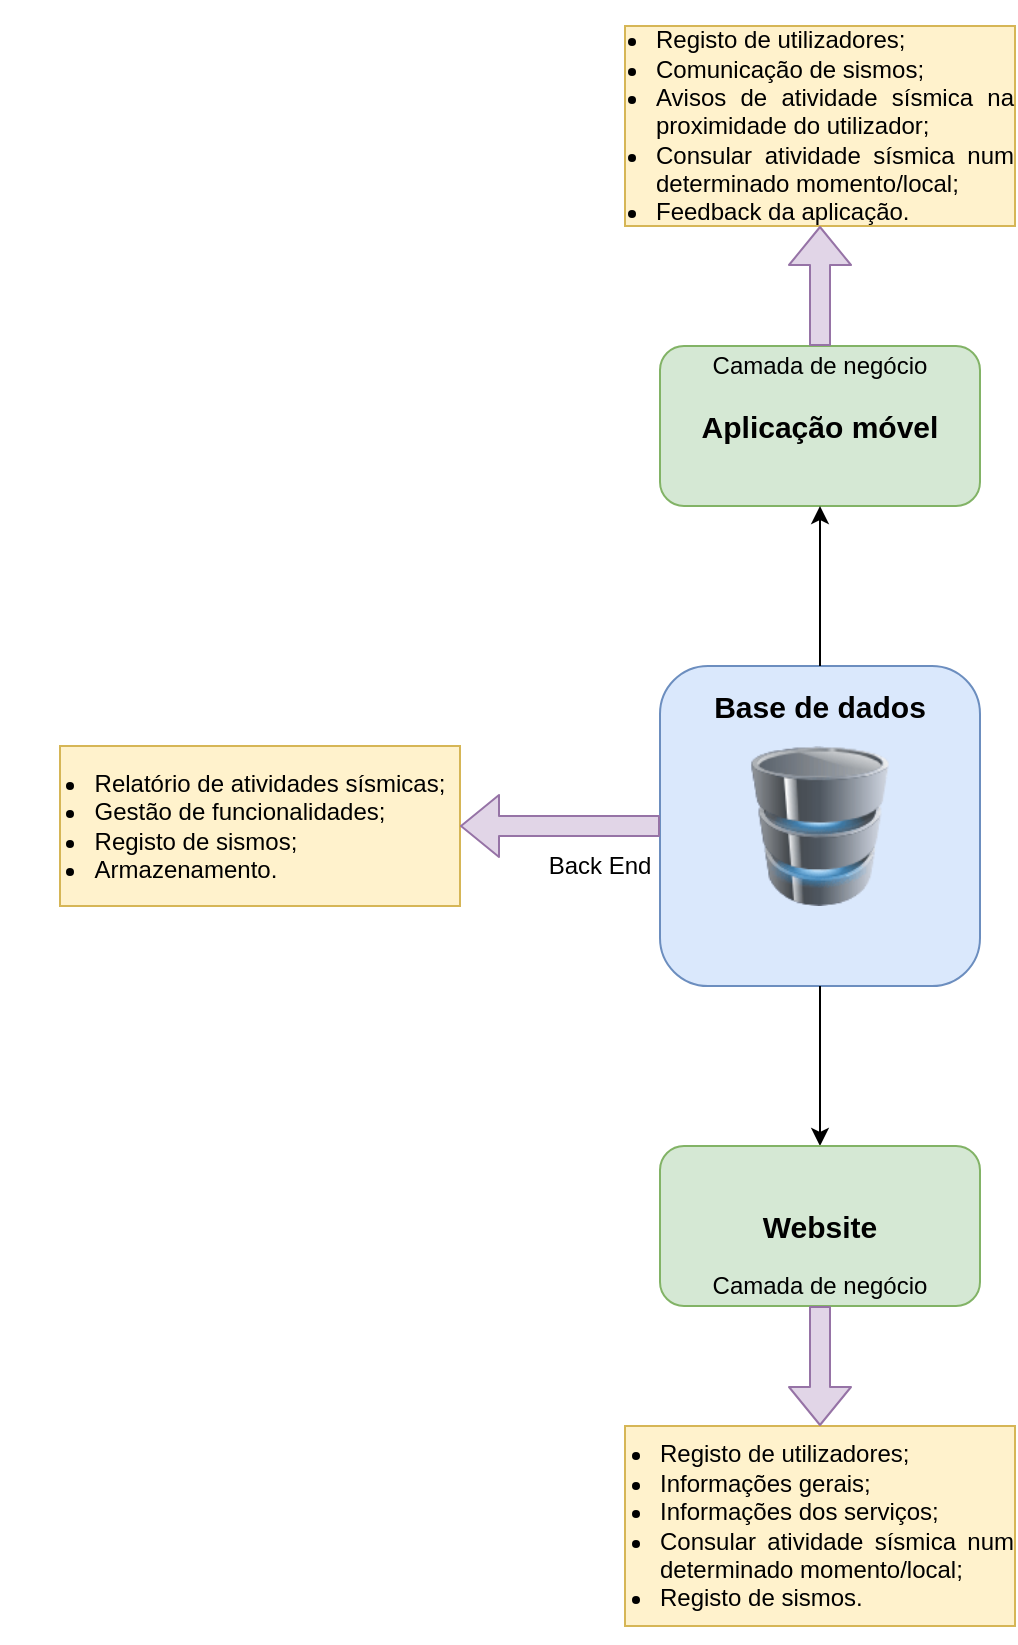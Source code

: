 <mxfile version="14.4.9" type="device"><diagram id="-Ntt-RvxtGZhAMmdFSjO" name="Page-1"><mxGraphModel dx="1580" dy="1247" grid="0" gridSize="10" guides="1" tooltips="1" connect="1" arrows="1" fold="1" page="0" pageScale="1" pageWidth="1169" pageHeight="1654" math="0" shadow="0"><root><mxCell id="0"/><mxCell id="1" parent="0"/><mxCell id="A8ab-K-qpubEIZyAV6hm-2" value="" style="rounded=1;whiteSpace=wrap;html=1;direction=south;fillColor=#dae8fc;strokeColor=#6c8ebf;" parent="1" vertex="1"><mxGeometry x="360" y="320" width="160" height="160" as="geometry"/></mxCell><mxCell id="A8ab-K-qpubEIZyAV6hm-3" value="" style="rounded=1;whiteSpace=wrap;html=1;direction=south;fillColor=#d5e8d4;strokeColor=#82b366;" parent="1" vertex="1"><mxGeometry x="360" y="160" width="160" height="80" as="geometry"/></mxCell><mxCell id="A8ab-K-qpubEIZyAV6hm-5" value="" style="image;html=1;image=img/lib/clip_art/computers/Database_128x128.png" parent="1" vertex="1"><mxGeometry x="400" y="360" width="80" height="80" as="geometry"/></mxCell><mxCell id="A8ab-K-qpubEIZyAV6hm-12" value="&lt;span style=&quot;font-size: 15px&quot;&gt;&lt;b&gt;Aplicação móvel&lt;/b&gt;&lt;/span&gt;" style="text;html=1;strokeColor=none;fillColor=none;align=center;verticalAlign=middle;whiteSpace=wrap;rounded=0;" parent="1" vertex="1"><mxGeometry x="376.25" y="180" width="127.5" height="40" as="geometry"/></mxCell><mxCell id="A8ab-K-qpubEIZyAV6hm-39" value="" style="rounded=0;whiteSpace=wrap;html=1;fillColor=#fff2cc;strokeColor=#d6b656;" parent="1" vertex="1"><mxGeometry x="342.5" y="700" width="195" height="100" as="geometry"/></mxCell><mxCell id="A8ab-K-qpubEIZyAV6hm-40" value="" style="rounded=0;whiteSpace=wrap;html=1;fillColor=#fff2cc;strokeColor=#d6b656;" parent="1" vertex="1"><mxGeometry x="342.5" width="195" height="100" as="geometry"/></mxCell><mxCell id="A8ab-K-qpubEIZyAV6hm-42" value="" style="endArrow=classic;html=1;exitX=1;exitY=0.5;exitDx=0;exitDy=0;" parent="1" source="A8ab-K-qpubEIZyAV6hm-2" target="A8ab-K-qpubEIZyAV6hm-49" edge="1"><mxGeometry width="50" height="50" relative="1" as="geometry"><mxPoint x="438" y="620" as="sourcePoint"/><mxPoint x="440" y="540" as="targetPoint"/></mxGeometry></mxCell><mxCell id="A8ab-K-qpubEIZyAV6hm-45" value="" style="endArrow=classic;html=1;exitX=0;exitY=0.5;exitDx=0;exitDy=0;entryX=1;entryY=0.5;entryDx=0;entryDy=0;" parent="1" source="A8ab-K-qpubEIZyAV6hm-2" target="A8ab-K-qpubEIZyAV6hm-3" edge="1"><mxGeometry width="50" height="50" relative="1" as="geometry"><mxPoint x="420" y="170" as="sourcePoint"/><mxPoint x="440" y="250" as="targetPoint"/></mxGeometry></mxCell><mxCell id="A8ab-K-qpubEIZyAV6hm-49" value="" style="rounded=1;whiteSpace=wrap;html=1;direction=south;fillColor=#d5e8d4;strokeColor=#82b366;" parent="1" vertex="1"><mxGeometry x="360" y="560" width="160" height="80" as="geometry"/></mxCell><mxCell id="A8ab-K-qpubEIZyAV6hm-50" value="&lt;b&gt;&lt;font style=&quot;font-size: 15px&quot;&gt;Website&lt;/font&gt;&lt;/b&gt;" style="text;html=1;strokeColor=none;fillColor=none;align=center;verticalAlign=middle;whiteSpace=wrap;rounded=0;" parent="1" vertex="1"><mxGeometry x="400" y="580" width="80" height="40" as="geometry"/></mxCell><mxCell id="A8ab-K-qpubEIZyAV6hm-53" value="" style="rounded=0;whiteSpace=wrap;html=1;fillColor=#fff2cc;strokeColor=#d6b656;" parent="1" vertex="1"><mxGeometry x="60" y="360" width="200" height="80" as="geometry"/></mxCell><mxCell id="A8ab-K-qpubEIZyAV6hm-54" value="&lt;b&gt;&lt;font style=&quot;font-size: 15px&quot;&gt;Base de dados&lt;/font&gt;&lt;/b&gt;" style="text;html=1;strokeColor=none;fillColor=none;align=center;verticalAlign=middle;whiteSpace=wrap;rounded=0;" parent="1" vertex="1"><mxGeometry x="385" y="320" width="110" height="40" as="geometry"/></mxCell><mxCell id="A8ab-K-qpubEIZyAV6hm-55" value="" style="shape=flexArrow;endArrow=classic;html=1;exitX=0.5;exitY=1;exitDx=0;exitDy=0;entryX=1;entryY=0.5;entryDx=0;entryDy=0;fillColor=#e1d5e7;strokeColor=#9673a6;" parent="1" source="A8ab-K-qpubEIZyAV6hm-2" target="A8ab-K-qpubEIZyAV6hm-53" edge="1"><mxGeometry width="50" height="50" relative="1" as="geometry"><mxPoint x="280" y="400" as="sourcePoint"/><mxPoint x="330" y="350" as="targetPoint"/></mxGeometry></mxCell><mxCell id="A8ab-K-qpubEIZyAV6hm-56" value="" style="shape=flexArrow;endArrow=classic;html=1;exitX=0;exitY=0.5;exitDx=0;exitDy=0;entryX=0.5;entryY=1;entryDx=0;entryDy=0;fillColor=#e1d5e7;strokeColor=#9673a6;" parent="1" source="A8ab-K-qpubEIZyAV6hm-3" target="A8ab-K-qpubEIZyAV6hm-40" edge="1"><mxGeometry width="50" height="50" relative="1" as="geometry"><mxPoint x="445" y="100" as="sourcePoint"/><mxPoint x="495" y="50" as="targetPoint"/></mxGeometry></mxCell><mxCell id="A8ab-K-qpubEIZyAV6hm-57" value="" style="shape=flexArrow;endArrow=classic;html=1;exitX=1;exitY=0.5;exitDx=0;exitDy=0;entryX=0.5;entryY=0;entryDx=0;entryDy=0;fillColor=#e1d5e7;strokeColor=#9673a6;" parent="1" source="A8ab-K-qpubEIZyAV6hm-49" target="A8ab-K-qpubEIZyAV6hm-39" edge="1"><mxGeometry width="50" height="50" relative="1" as="geometry"><mxPoint x="430" y="750" as="sourcePoint"/><mxPoint x="480" y="700" as="targetPoint"/></mxGeometry></mxCell><mxCell id="A8ab-K-qpubEIZyAV6hm-58" value="Back End" style="text;html=1;strokeColor=none;fillColor=none;align=center;verticalAlign=middle;whiteSpace=wrap;rounded=0;" parent="1" vertex="1"><mxGeometry x="300" y="410" width="60" height="20" as="geometry"/></mxCell><mxCell id="A8ab-K-qpubEIZyAV6hm-59" value="Camada de negócio" style="text;html=1;strokeColor=none;fillColor=none;align=center;verticalAlign=middle;whiteSpace=wrap;rounded=0;" parent="1" vertex="1"><mxGeometry x="385" y="160" width="110" height="20" as="geometry"/></mxCell><mxCell id="A8ab-K-qpubEIZyAV6hm-60" value="Camada de negócio" style="text;html=1;strokeColor=none;fillColor=none;align=center;verticalAlign=middle;whiteSpace=wrap;rounded=0;" parent="1" vertex="1"><mxGeometry x="385" y="620" width="110" height="20" as="geometry"/></mxCell><mxCell id="A8ab-K-qpubEIZyAV6hm-61" value="&lt;ul&gt;&lt;li style=&quot;text-align: justify&quot;&gt;Registo de utilizadores;&lt;/li&gt;&lt;li style=&quot;text-align: justify&quot;&gt;&lt;span&gt;Comunicação de sismos;&lt;/span&gt;&lt;br&gt;&lt;/li&gt;&lt;li style=&quot;text-align: justify&quot;&gt;&lt;span&gt;Avisos de atividade sísmica na proximidade do utilizador;&lt;/span&gt;&lt;br&gt;&lt;/li&gt;&lt;li style=&quot;text-align: justify&quot;&gt;Consular atividade sísmica num determinado momento/local;&lt;/li&gt;&lt;li style=&quot;text-align: justify&quot;&gt;Feedback da aplicação.&lt;/li&gt;&lt;/ul&gt;" style="text;html=1;strokeColor=none;fillColor=none;align=center;verticalAlign=middle;whiteSpace=wrap;rounded=0;" parent="1" vertex="1"><mxGeometry x="316.75" width="221.25" height="100" as="geometry"/></mxCell><mxCell id="y-rif5zI3ehbgtP4SGg3-1" value="&lt;div style=&quot;text-align: justify&quot;&gt;&lt;ul&gt;&lt;li&gt;&lt;span&gt;Relatório de atividades&amp;nbsp;sísmicas&lt;/span&gt;;&lt;/li&gt;&lt;li&gt;Gestão de funcionalidades;&lt;/li&gt;&lt;li&gt;Registo de sismos;&lt;/li&gt;&lt;li&gt;Armazenamento.&lt;/li&gt;&lt;/ul&gt;&lt;/div&gt;" style="text;html=1;align=center;verticalAlign=middle;whiteSpace=wrap;rounded=0;" parent="1" vertex="1"><mxGeometry x="30" y="310" width="230" height="180" as="geometry"/></mxCell><mxCell id="y-rif5zI3ehbgtP4SGg3-2" value="&lt;ul&gt;&lt;li style=&quot;text-align: justify&quot;&gt;Registo de utilizadores;&lt;/li&gt;&lt;li style=&quot;text-align: justify&quot;&gt;Informações gerais;&lt;/li&gt;&lt;li style=&quot;text-align: justify&quot;&gt;Informações dos serviços;&lt;/li&gt;&lt;li style=&quot;text-align: justify&quot;&gt;Consular atividade sísmica num determinado momento/local;&lt;/li&gt;&lt;li style=&quot;text-align: justify&quot;&gt;&lt;span&gt;Registo de sismos.&lt;/span&gt;&lt;br&gt;&lt;/li&gt;&lt;/ul&gt;" style="text;html=1;strokeColor=none;fillColor=none;align=center;verticalAlign=middle;whiteSpace=wrap;rounded=0;" parent="1" vertex="1"><mxGeometry x="318.75" y="700" width="218.75" height="100" as="geometry"/></mxCell><mxCell id="y-rif5zI3ehbgtP4SGg3-3" style="edgeStyle=orthogonalEdgeStyle;rounded=0;orthogonalLoop=1;jettySize=auto;html=1;exitX=0.5;exitY=1;exitDx=0;exitDy=0;" parent="1" source="A8ab-K-qpubEIZyAV6hm-39" target="A8ab-K-qpubEIZyAV6hm-39" edge="1"><mxGeometry relative="1" as="geometry"/></mxCell></root></mxGraphModel></diagram></mxfile>